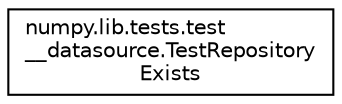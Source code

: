 digraph "Graphical Class Hierarchy"
{
 // LATEX_PDF_SIZE
  edge [fontname="Helvetica",fontsize="10",labelfontname="Helvetica",labelfontsize="10"];
  node [fontname="Helvetica",fontsize="10",shape=record];
  rankdir="LR";
  Node0 [label="numpy.lib.tests.test\l__datasource.TestRepository\lExists",height=0.2,width=0.4,color="black", fillcolor="white", style="filled",URL="$classnumpy_1_1lib_1_1tests_1_1test____datasource_1_1TestRepositoryExists.html",tooltip=" "];
}
